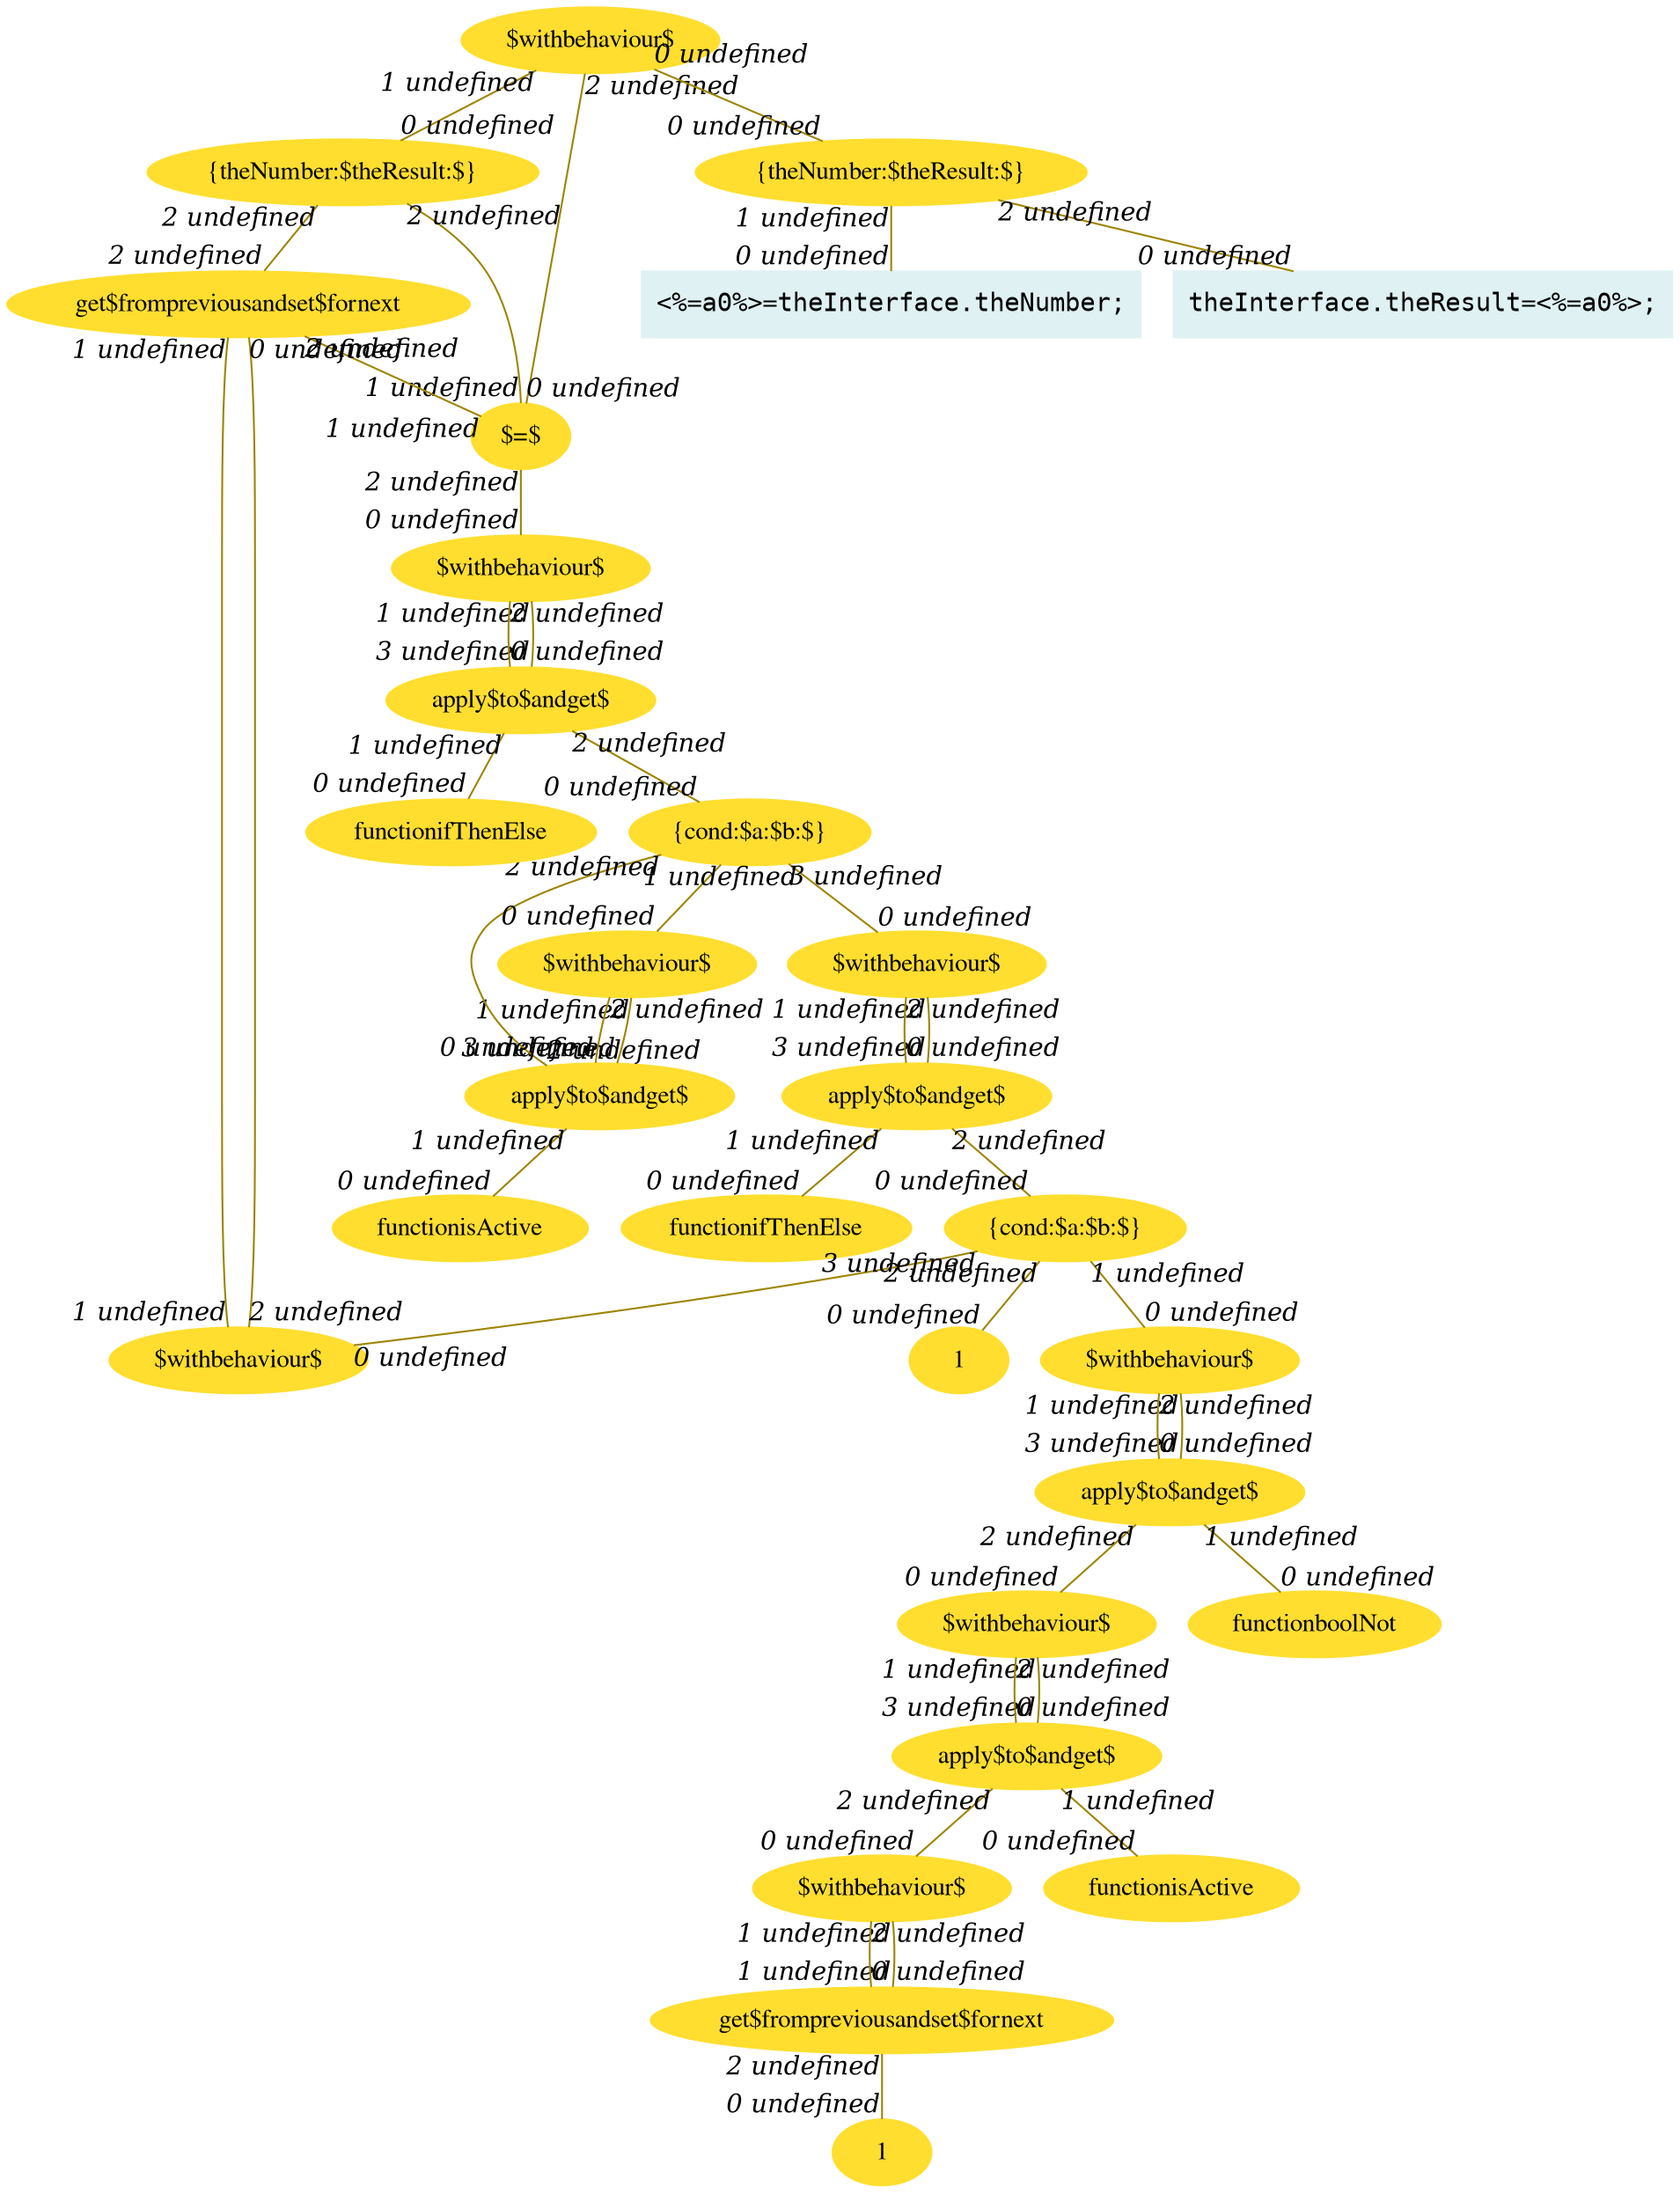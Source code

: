 digraph g{node_2967 [shape="ellipse", style="filled", color="#ffde2f", fontname="Times", label="{theNumber:$theResult:$}" ]
node_2973 [shape="ellipse", style="filled", color="#ffde2f", fontname="Times", label="1" ]
node_2979 [shape="ellipse", style="filled", color="#ffde2f", fontname="Times", label="1" ]
node_2981 [shape="ellipse", style="filled", color="#ffde2f", fontname="Times", label="get$frompreviousandset$fornext" ]
node_2982 [shape="ellipse", style="filled", color="#ffde2f", fontname="Times", label="$withbehaviour$" ]
node_2984 [shape="ellipse", style="filled", color="#ffde2f", fontname="Times", label="functionisActive" ]
node_2985 [shape="ellipse", style="filled", color="#ffde2f", fontname="Times", label="apply$to$andget$" ]
node_2986 [shape="ellipse", style="filled", color="#ffde2f", fontname="Times", label="$withbehaviour$" ]
node_2988 [shape="ellipse", style="filled", color="#ffde2f", fontname="Times", label="functionboolNot" ]
node_2989 [shape="ellipse", style="filled", color="#ffde2f", fontname="Times", label="apply$to$andget$" ]
node_2990 [shape="ellipse", style="filled", color="#ffde2f", fontname="Times", label="$withbehaviour$" ]
node_2993 [shape="ellipse", style="filled", color="#ffde2f", fontname="Times", label="get$frompreviousandset$fornext" ]
node_2994 [shape="ellipse", style="filled", color="#ffde2f", fontname="Times", label="$withbehaviour$" ]
node_2996 [shape="ellipse", style="filled", color="#ffde2f", fontname="Times", label="functionifThenElse" ]
node_2997 [shape="ellipse", style="filled", color="#ffde2f", fontname="Times", label="{cond:$a:$b:$}" ]
node_2998 [shape="ellipse", style="filled", color="#ffde2f", fontname="Times", label="apply$to$andget$" ]
node_2999 [shape="ellipse", style="filled", color="#ffde2f", fontname="Times", label="$withbehaviour$" ]
node_3001 [shape="ellipse", style="filled", color="#ffde2f", fontname="Times", label="functionisActive" ]
node_3002 [shape="ellipse", style="filled", color="#ffde2f", fontname="Times", label="apply$to$andget$" ]
node_3003 [shape="ellipse", style="filled", color="#ffde2f", fontname="Times", label="$withbehaviour$" ]
node_3005 [shape="ellipse", style="filled", color="#ffde2f", fontname="Times", label="functionifThenElse" ]
node_3006 [shape="ellipse", style="filled", color="#ffde2f", fontname="Times", label="{cond:$a:$b:$}" ]
node_3007 [shape="ellipse", style="filled", color="#ffde2f", fontname="Times", label="apply$to$andget$" ]
node_3008 [shape="ellipse", style="filled", color="#ffde2f", fontname="Times", label="$withbehaviour$" ]
node_3009 [shape="ellipse", style="filled", color="#ffde2f", fontname="Times", label="$=$" ]
node_3105 [shape="ellipse", style="filled", color="#ffde2f", fontname="Times", label="$withbehaviour$" ]
node_3429 [shape="box", style="filled", color="#dff1f2", fontname="Courier", label="<%=a0%>=theInterface.theNumber;
" ]
node_3431 [shape="box", style="filled", color="#dff1f2", fontname="Courier", label="theInterface.theResult=<%=a0%>;
" ]
node_3433 [shape="ellipse", style="filled", color="#ffde2f", fontname="Times", label="{theNumber:$theResult:$}" ]
node_2982 -> node_2981 [dir=none, arrowHead=none, fontname="Times-Italic", arrowsize=1, color="#9d8400", label="",  headlabel="0 undefined", taillabel="2 undefined" ]
node_2981 -> node_2979 [dir=none, arrowHead=none, fontname="Times-Italic", arrowsize=1, color="#9d8400", label="",  headlabel="0 undefined", taillabel="2 undefined" ]
node_2985 -> node_2984 [dir=none, arrowHead=none, fontname="Times-Italic", arrowsize=1, color="#9d8400", label="",  headlabel="0 undefined", taillabel="1 undefined" ]
node_2986 -> node_2985 [dir=none, arrowHead=none, fontname="Times-Italic", arrowsize=1, color="#9d8400", label="",  headlabel="0 undefined", taillabel="2 undefined" ]
node_2985 -> node_2982 [dir=none, arrowHead=none, fontname="Times-Italic", arrowsize=1, color="#9d8400", label="",  headlabel="0 undefined", taillabel="2 undefined" ]
node_2989 -> node_2988 [dir=none, arrowHead=none, fontname="Times-Italic", arrowsize=1, color="#9d8400", label="",  headlabel="0 undefined", taillabel="1 undefined" ]
node_2990 -> node_2989 [dir=none, arrowHead=none, fontname="Times-Italic", arrowsize=1, color="#9d8400", label="",  headlabel="0 undefined", taillabel="2 undefined" ]
node_2989 -> node_2986 [dir=none, arrowHead=none, fontname="Times-Italic", arrowsize=1, color="#9d8400", label="",  headlabel="0 undefined", taillabel="2 undefined" ]
node_2994 -> node_2993 [dir=none, arrowHead=none, fontname="Times-Italic", arrowsize=1, color="#9d8400", label="",  headlabel="0 undefined", taillabel="2 undefined" ]
node_2998 -> node_2996 [dir=none, arrowHead=none, fontname="Times-Italic", arrowsize=1, color="#9d8400", label="",  headlabel="0 undefined", taillabel="1 undefined" ]
node_2998 -> node_2997 [dir=none, arrowHead=none, fontname="Times-Italic", arrowsize=1, color="#9d8400", label="",  headlabel="0 undefined", taillabel="2 undefined" ]
node_2999 -> node_2998 [dir=none, arrowHead=none, fontname="Times-Italic", arrowsize=1, color="#9d8400", label="",  headlabel="0 undefined", taillabel="2 undefined" ]
node_2997 -> node_2990 [dir=none, arrowHead=none, fontname="Times-Italic", arrowsize=1, color="#9d8400", label="",  headlabel="0 undefined", taillabel="1 undefined" ]
node_2997 -> node_2994 [dir=none, arrowHead=none, fontname="Times-Italic", arrowsize=1, color="#9d8400", label="",  headlabel="0 undefined", taillabel="3 undefined" ]
node_3002 -> node_3001 [dir=none, arrowHead=none, fontname="Times-Italic", arrowsize=1, color="#9d8400", label="",  headlabel="0 undefined", taillabel="1 undefined" ]
node_3003 -> node_3002 [dir=none, arrowHead=none, fontname="Times-Italic", arrowsize=1, color="#9d8400", label="",  headlabel="0 undefined", taillabel="2 undefined" ]
node_3007 -> node_3005 [dir=none, arrowHead=none, fontname="Times-Italic", arrowsize=1, color="#9d8400", label="",  headlabel="0 undefined", taillabel="1 undefined" ]
node_3007 -> node_3006 [dir=none, arrowHead=none, fontname="Times-Italic", arrowsize=1, color="#9d8400", label="",  headlabel="0 undefined", taillabel="2 undefined" ]
node_3008 -> node_3007 [dir=none, arrowHead=none, fontname="Times-Italic", arrowsize=1, color="#9d8400", label="",  headlabel="0 undefined", taillabel="2 undefined" ]
node_3006 -> node_3003 [dir=none, arrowHead=none, fontname="Times-Italic", arrowsize=1, color="#9d8400", label="",  headlabel="0 undefined", taillabel="1 undefined" ]
node_3006 -> node_2999 [dir=none, arrowHead=none, fontname="Times-Italic", arrowsize=1, color="#9d8400", label="",  headlabel="0 undefined", taillabel="3 undefined" ]
node_3009 -> node_3008 [dir=none, arrowHead=none, fontname="Times-Italic", arrowsize=1, color="#9d8400", label="",  headlabel="0 undefined", taillabel="2 undefined" ]
node_2997 -> node_2973 [dir=none, arrowHead=none, fontname="Times-Italic", arrowsize=1, color="#9d8400", label="",  headlabel="0 undefined", taillabel="2 undefined" ]
node_3105 -> node_2967 [dir=none, arrowHead=none, fontname="Times-Italic", arrowsize=1, color="#9d8400", label="",  headlabel="0 undefined", taillabel="1 undefined" ]
node_3105 -> node_3009 [dir=none, arrowHead=none, fontname="Times-Italic", arrowsize=1, color="#9d8400", label="",  headlabel="0 undefined", taillabel="2 undefined" ]
node_3433 -> node_3429 [dir=none, arrowHead=none, fontname="Times-Italic", arrowsize=1, color="#9d8400", label="",  headlabel="0 undefined", taillabel="1 undefined" ]
node_3433 -> node_3431 [dir=none, arrowHead=none, fontname="Times-Italic", arrowsize=1, color="#9d8400", label="",  headlabel="0 undefined", taillabel="2 undefined" ]
node_3105 -> node_3433 [dir=none, arrowHead=none, fontname="Times-Italic", arrowsize=1, color="#9d8400", label="",  headlabel="0 undefined", taillabel="0 undefined" ]
node_2967 -> node_2993 [dir=none, arrowHead=none, fontname="Times-Italic", arrowsize=1, color="#9d8400", label="",  headlabel="2 undefined", taillabel="2 undefined" ]
node_2967 -> node_3009 [dir=none, arrowHead=none, fontname="Times-Italic", arrowsize=1, color="#9d8400", label="",  headlabel="1 undefined", taillabel="2 undefined" ]
node_2993 -> node_3009 [dir=none, arrowHead=none, fontname="Times-Italic", arrowsize=1, color="#9d8400", label="",  headlabel="1 undefined", taillabel="2 undefined" ]
node_3002 -> node_3006 [dir=none, arrowHead=none, fontname="Times-Italic", arrowsize=1, color="#9d8400", label="",  headlabel="2 undefined", taillabel="2 undefined" ]
node_2981 -> node_2982 [dir=none, arrowHead=none, fontname="Times-Italic", arrowsize=1, color="#9d8400", label="",  headlabel="1 undefined", taillabel="1 undefined" ]
node_2985 -> node_2986 [dir=none, arrowHead=none, fontname="Times-Italic", arrowsize=1, color="#9d8400", label="",  headlabel="1 undefined", taillabel="3 undefined" ]
node_2989 -> node_2990 [dir=none, arrowHead=none, fontname="Times-Italic", arrowsize=1, color="#9d8400", label="",  headlabel="1 undefined", taillabel="3 undefined" ]
node_2993 -> node_2994 [dir=none, arrowHead=none, fontname="Times-Italic", arrowsize=1, color="#9d8400", label="",  headlabel="1 undefined", taillabel="1 undefined" ]
node_2998 -> node_2999 [dir=none, arrowHead=none, fontname="Times-Italic", arrowsize=1, color="#9d8400", label="",  headlabel="1 undefined", taillabel="3 undefined" ]
node_3002 -> node_3003 [dir=none, arrowHead=none, fontname="Times-Italic", arrowsize=1, color="#9d8400", label="",  headlabel="1 undefined", taillabel="3 undefined" ]
node_3007 -> node_3008 [dir=none, arrowHead=none, fontname="Times-Italic", arrowsize=1, color="#9d8400", label="",  headlabel="1 undefined", taillabel="3 undefined" ]
}